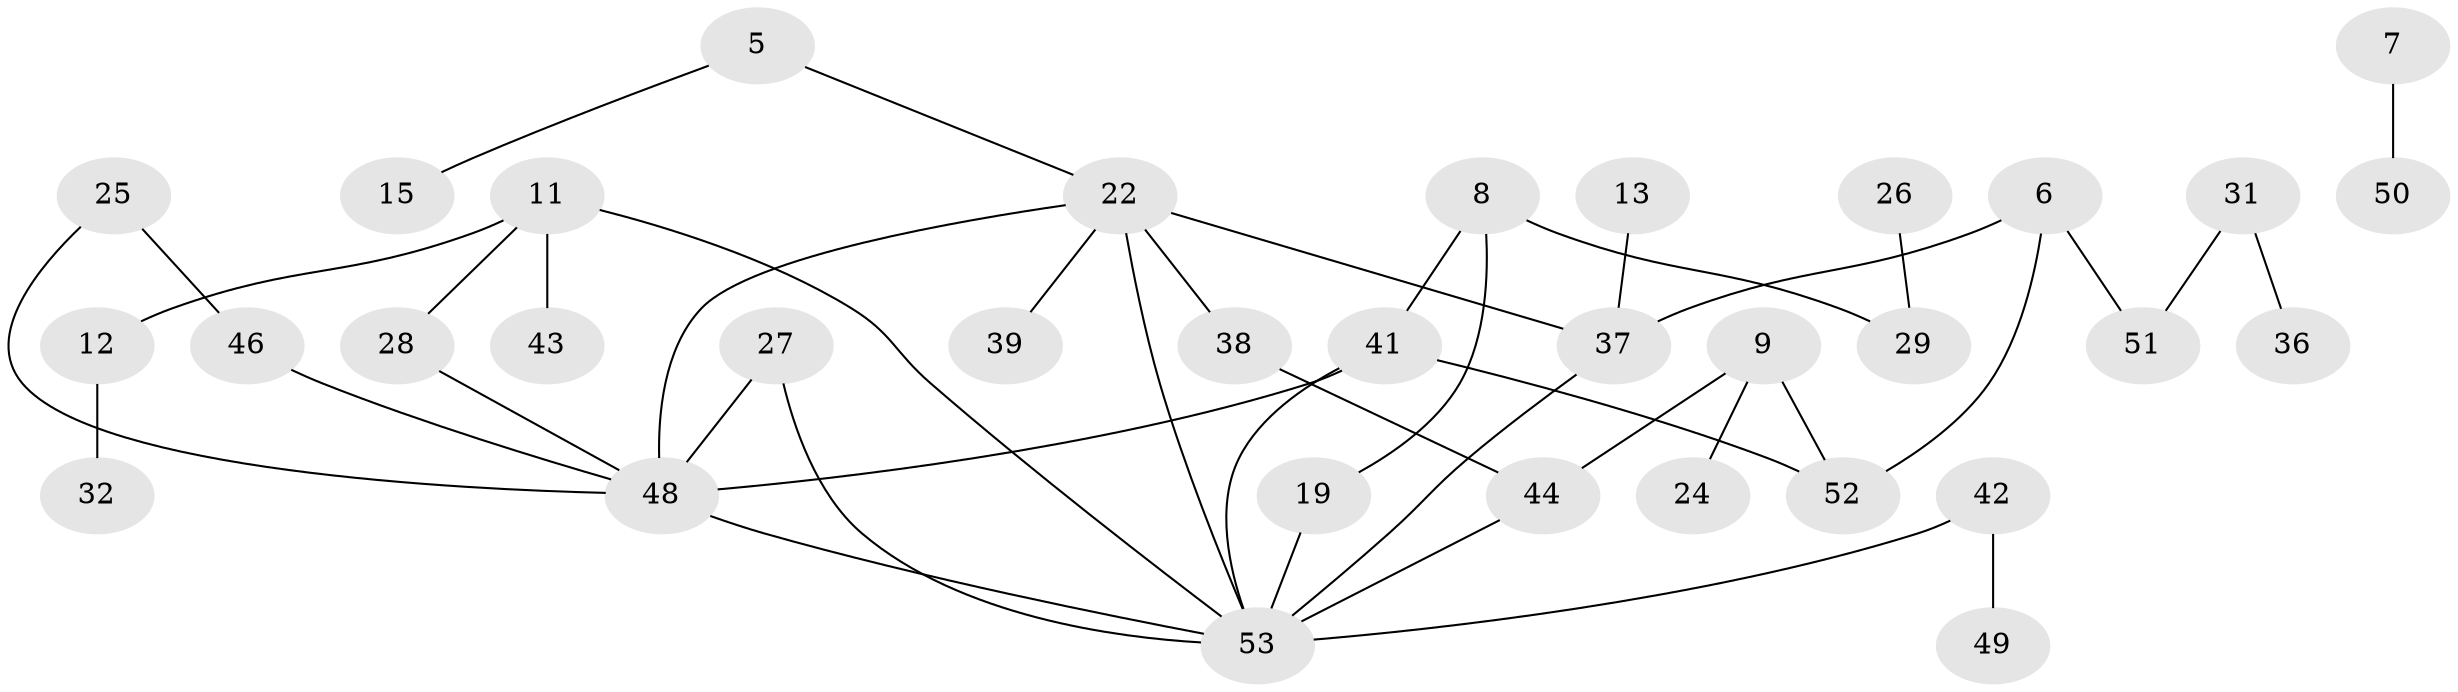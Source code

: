 // original degree distribution, {3: 0.1509433962264151, 1: 0.25471698113207547, 4: 0.07547169811320754, 2: 0.32075471698113206, 0: 0.16037735849056603, 5: 0.02830188679245283, 6: 0.009433962264150943}
// Generated by graph-tools (version 1.1) at 2025/00/03/09/25 03:00:40]
// undirected, 34 vertices, 42 edges
graph export_dot {
graph [start="1"]
  node [color=gray90,style=filled];
  5;
  6;
  7;
  8;
  9;
  11;
  12;
  13;
  15;
  19;
  22;
  24;
  25;
  26;
  27;
  28;
  29;
  31;
  32;
  36;
  37;
  38;
  39;
  41;
  42;
  43;
  44;
  46;
  48;
  49;
  50;
  51;
  52;
  53;
  5 -- 15 [weight=1.0];
  5 -- 22 [weight=1.0];
  6 -- 37 [weight=1.0];
  6 -- 51 [weight=1.0];
  6 -- 52 [weight=1.0];
  7 -- 50 [weight=1.0];
  8 -- 19 [weight=1.0];
  8 -- 29 [weight=1.0];
  8 -- 41 [weight=1.0];
  9 -- 24 [weight=1.0];
  9 -- 44 [weight=1.0];
  9 -- 52 [weight=1.0];
  11 -- 12 [weight=1.0];
  11 -- 28 [weight=1.0];
  11 -- 43 [weight=1.0];
  11 -- 53 [weight=1.0];
  12 -- 32 [weight=1.0];
  13 -- 37 [weight=1.0];
  19 -- 53 [weight=1.0];
  22 -- 37 [weight=2.0];
  22 -- 38 [weight=1.0];
  22 -- 39 [weight=1.0];
  22 -- 48 [weight=1.0];
  22 -- 53 [weight=1.0];
  25 -- 46 [weight=1.0];
  25 -- 48 [weight=1.0];
  26 -- 29 [weight=1.0];
  27 -- 48 [weight=1.0];
  27 -- 53 [weight=1.0];
  28 -- 48 [weight=1.0];
  31 -- 36 [weight=1.0];
  31 -- 51 [weight=1.0];
  37 -- 53 [weight=1.0];
  38 -- 44 [weight=1.0];
  41 -- 48 [weight=1.0];
  41 -- 52 [weight=1.0];
  41 -- 53 [weight=1.0];
  42 -- 49 [weight=1.0];
  42 -- 53 [weight=2.0];
  44 -- 53 [weight=1.0];
  46 -- 48 [weight=1.0];
  48 -- 53 [weight=1.0];
}
